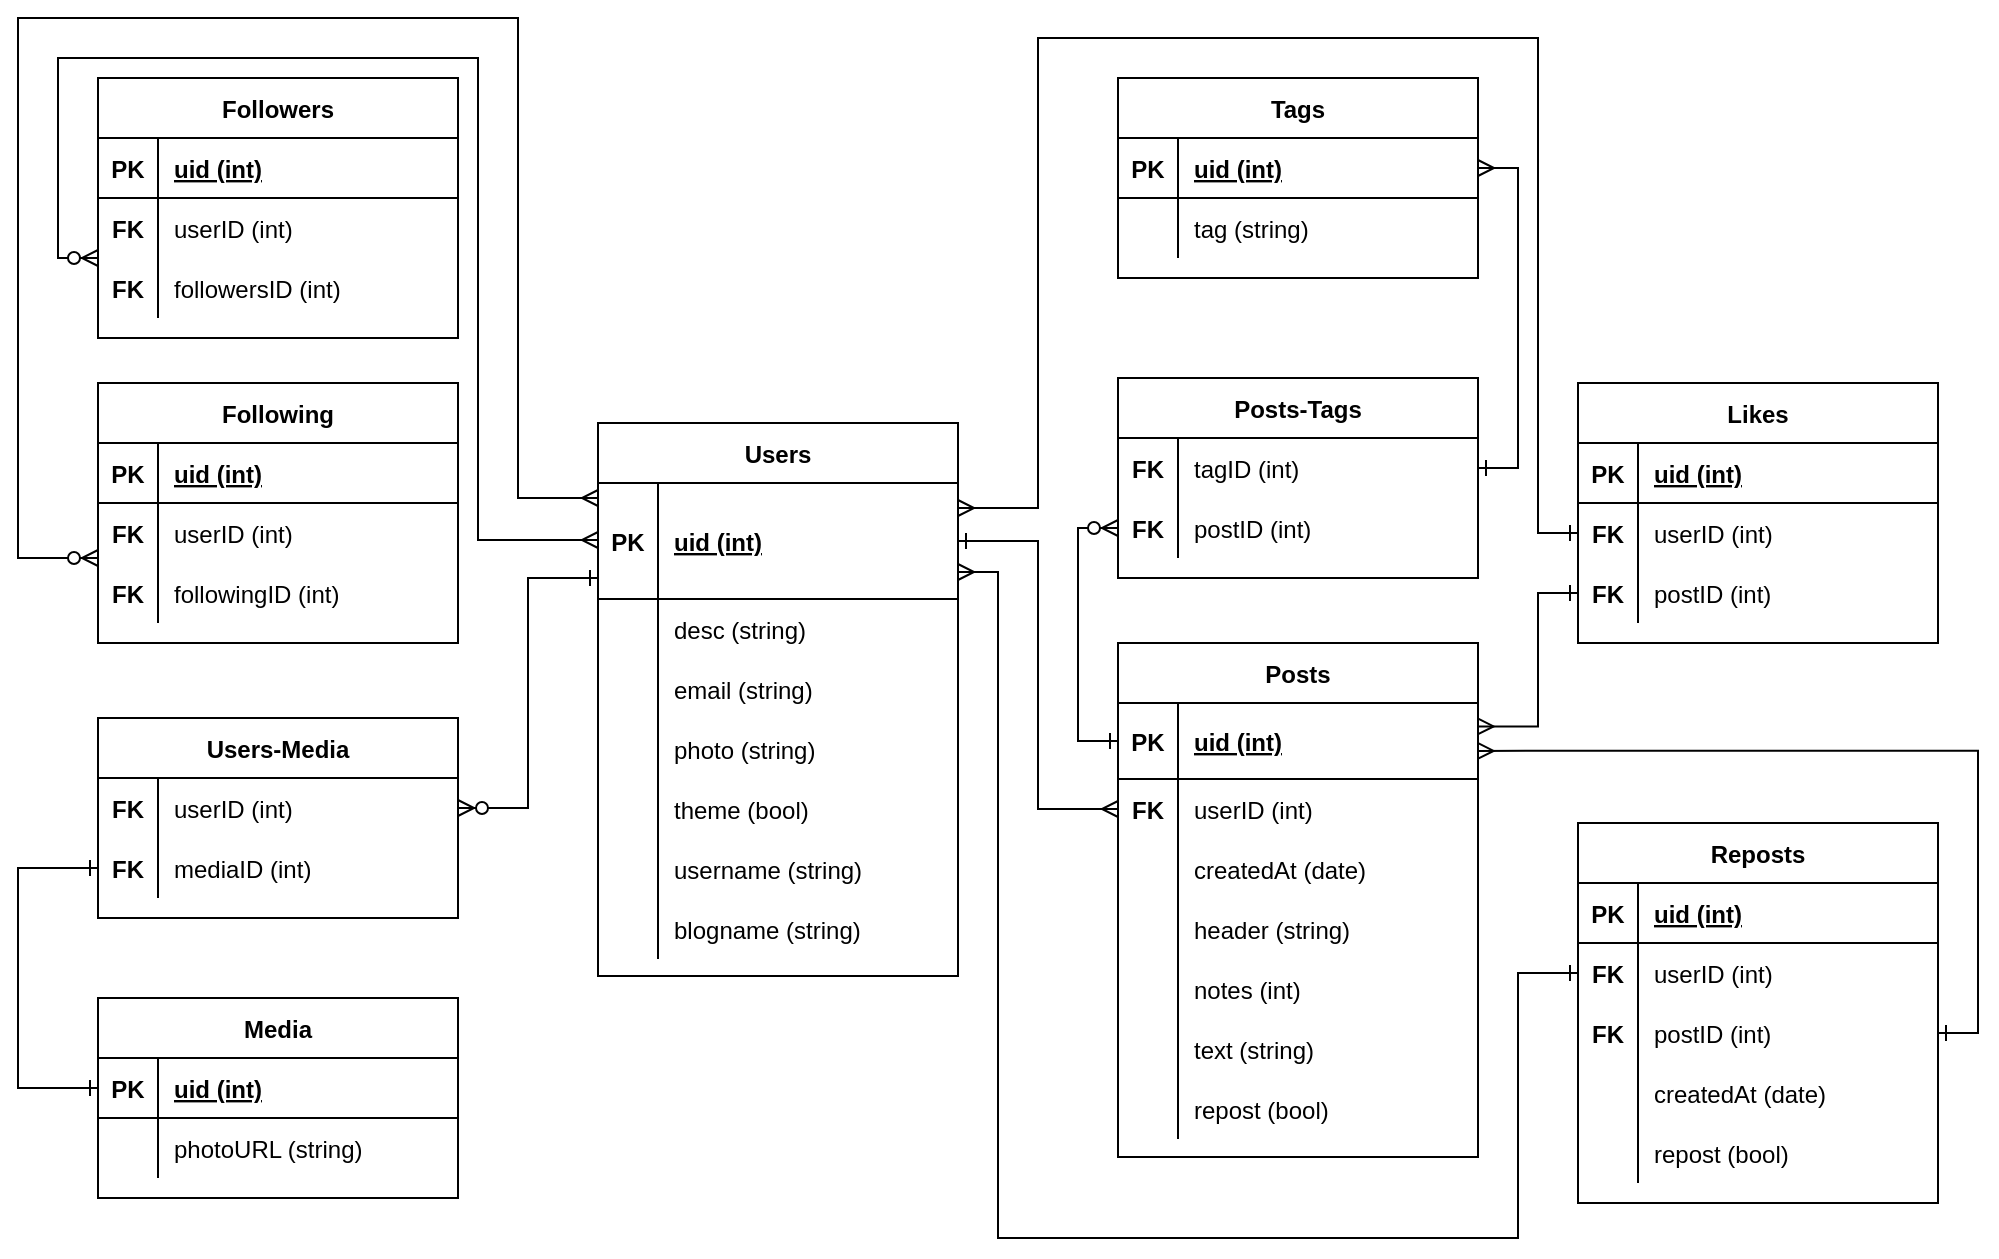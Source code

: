 <mxfile version="14.4.3" type="device" pages="2"><diagram name="relation diagram" id="e56a1550-8fbb-45ad-956c-1786394a9013"><mxGraphModel dx="1422" dy="1672" grid="1" gridSize="10" guides="1" tooltips="1" connect="1" arrows="1" fold="1" page="1" pageScale="1" pageWidth="1100" pageHeight="850" background="#ffffff" math="0" shadow="0"><root><mxCell id="0"/><mxCell id="1" parent="0"/><mxCell id="12" value="Users" style="shape=table;startSize=30;container=1;collapsible=1;childLayout=tableLayout;fixedRows=1;rowLines=0;fontStyle=1;align=center;resizeLast=1;" parent="1" vertex="1"><mxGeometry x="350" y="132.5" width="180" height="276.5" as="geometry"/></mxCell><mxCell id="13" value="" style="shape=partialRectangle;collapsible=0;dropTarget=0;pointerEvents=0;fillColor=none;top=0;left=0;bottom=1;right=0;points=[[0,0.5],[1,0.5]];portConstraint=eastwest;" parent="12" vertex="1"><mxGeometry y="30" width="180" height="58" as="geometry"/></mxCell><mxCell id="14" value="PK" style="shape=partialRectangle;connectable=0;fillColor=none;top=0;left=0;bottom=0;right=0;fontStyle=1;overflow=hidden;" parent="13" vertex="1"><mxGeometry width="30" height="58" as="geometry"/></mxCell><mxCell id="15" value="uid (int)" style="shape=partialRectangle;connectable=0;fillColor=none;top=0;left=0;bottom=0;right=0;align=left;spacingLeft=6;fontStyle=5;overflow=hidden;" parent="13" vertex="1"><mxGeometry x="30" width="150" height="58" as="geometry"/></mxCell><mxCell id="19" value="" style="shape=partialRectangle;collapsible=0;dropTarget=0;pointerEvents=0;fillColor=none;top=0;left=0;bottom=0;right=0;points=[[0,0.5],[1,0.5]];portConstraint=eastwest;" parent="12" vertex="1"><mxGeometry y="88" width="180" height="30" as="geometry"/></mxCell><mxCell id="20" value="" style="shape=partialRectangle;connectable=0;fillColor=none;top=0;left=0;bottom=0;right=0;editable=1;overflow=hidden;" parent="19" vertex="1"><mxGeometry width="30" height="30" as="geometry"/></mxCell><mxCell id="21" value="desc (string)" style="shape=partialRectangle;connectable=0;fillColor=none;top=0;left=0;bottom=0;right=0;align=left;spacingLeft=6;overflow=hidden;" parent="19" vertex="1"><mxGeometry x="30" width="150" height="30" as="geometry"/></mxCell><mxCell id="22" value="" style="shape=partialRectangle;collapsible=0;dropTarget=0;pointerEvents=0;fillColor=none;top=0;left=0;bottom=0;right=0;points=[[0,0.5],[1,0.5]];portConstraint=eastwest;" parent="12" vertex="1"><mxGeometry y="118" width="180" height="30" as="geometry"/></mxCell><mxCell id="23" value="" style="shape=partialRectangle;connectable=0;fillColor=none;top=0;left=0;bottom=0;right=0;editable=1;overflow=hidden;" parent="22" vertex="1"><mxGeometry width="30" height="30" as="geometry"/></mxCell><mxCell id="24" value="email (string)" style="shape=partialRectangle;connectable=0;fillColor=none;top=0;left=0;bottom=0;right=0;align=left;spacingLeft=6;overflow=hidden;" parent="22" vertex="1"><mxGeometry x="30" width="150" height="30" as="geometry"/></mxCell><mxCell id="25" value="" style="shape=partialRectangle;collapsible=0;dropTarget=0;pointerEvents=0;fillColor=none;top=0;left=0;bottom=0;right=0;points=[[0,0.5],[1,0.5]];portConstraint=eastwest;" parent="12" vertex="1"><mxGeometry y="148" width="180" height="30" as="geometry"/></mxCell><mxCell id="26" value="" style="shape=partialRectangle;connectable=0;fillColor=none;top=0;left=0;bottom=0;right=0;editable=1;overflow=hidden;" parent="25" vertex="1"><mxGeometry width="30" height="30" as="geometry"/></mxCell><mxCell id="27" value="photo (string)" style="shape=partialRectangle;connectable=0;fillColor=none;top=0;left=0;bottom=0;right=0;align=left;spacingLeft=6;overflow=hidden;" parent="25" vertex="1"><mxGeometry x="30" width="150" height="30" as="geometry"/></mxCell><mxCell id="28" value="" style="shape=partialRectangle;collapsible=0;dropTarget=0;pointerEvents=0;fillColor=none;top=0;left=0;bottom=0;right=0;points=[[0,0.5],[1,0.5]];portConstraint=eastwest;" parent="12" vertex="1"><mxGeometry y="178" width="180" height="30" as="geometry"/></mxCell><mxCell id="29" value="" style="shape=partialRectangle;connectable=0;fillColor=none;top=0;left=0;bottom=0;right=0;editable=1;overflow=hidden;" parent="28" vertex="1"><mxGeometry width="30" height="30" as="geometry"/></mxCell><mxCell id="30" value="theme (bool)" style="shape=partialRectangle;connectable=0;fillColor=none;top=0;left=0;bottom=0;right=0;align=left;spacingLeft=6;overflow=hidden;" parent="28" vertex="1"><mxGeometry x="30" width="150" height="30" as="geometry"/></mxCell><mxCell id="31" value="" style="shape=partialRectangle;collapsible=0;dropTarget=0;pointerEvents=0;fillColor=none;top=0;left=0;bottom=0;right=0;points=[[0,0.5],[1,0.5]];portConstraint=eastwest;" parent="12" vertex="1"><mxGeometry y="208" width="180" height="30" as="geometry"/></mxCell><mxCell id="32" value="" style="shape=partialRectangle;connectable=0;fillColor=none;top=0;left=0;bottom=0;right=0;editable=1;overflow=hidden;" parent="31" vertex="1"><mxGeometry width="30" height="30" as="geometry"/></mxCell><mxCell id="33" value="username (string)" style="shape=partialRectangle;connectable=0;fillColor=none;top=0;left=0;bottom=0;right=0;align=left;spacingLeft=6;overflow=hidden;" parent="31" vertex="1"><mxGeometry x="30" width="150" height="30" as="geometry"/></mxCell><mxCell id="52" value="" style="shape=partialRectangle;collapsible=0;dropTarget=0;pointerEvents=0;fillColor=none;top=0;left=0;bottom=0;right=0;points=[[0,0.5],[1,0.5]];portConstraint=eastwest;" parent="12" vertex="1"><mxGeometry y="238" width="180" height="30" as="geometry"/></mxCell><mxCell id="53" value="" style="shape=partialRectangle;connectable=0;fillColor=none;top=0;left=0;bottom=0;right=0;editable=1;overflow=hidden;" parent="52" vertex="1"><mxGeometry width="30" height="30" as="geometry"/></mxCell><mxCell id="54" value="blogname (string)" style="shape=partialRectangle;connectable=0;fillColor=none;top=0;left=0;bottom=0;right=0;align=left;spacingLeft=6;overflow=hidden;" parent="52" vertex="1"><mxGeometry x="30" width="150" height="30" as="geometry"/></mxCell><mxCell id="55" value="Followers" style="shape=table;startSize=30;container=1;collapsible=1;childLayout=tableLayout;fixedRows=1;rowLines=0;fontStyle=1;align=center;resizeLast=1;rounded=0;sketch=0;" parent="1" vertex="1"><mxGeometry x="100" y="-40" width="180" height="130" as="geometry"/></mxCell><mxCell id="56" value="" style="shape=partialRectangle;collapsible=0;dropTarget=0;pointerEvents=0;fillColor=none;top=0;left=0;bottom=1;right=0;points=[[0,0.5],[1,0.5]];portConstraint=eastwest;" parent="55" vertex="1"><mxGeometry y="30" width="180" height="30" as="geometry"/></mxCell><mxCell id="57" value="PK" style="shape=partialRectangle;connectable=0;fillColor=none;top=0;left=0;bottom=0;right=0;fontStyle=1;overflow=hidden;" parent="56" vertex="1"><mxGeometry width="30" height="30" as="geometry"/></mxCell><mxCell id="58" value="uid (int)" style="shape=partialRectangle;connectable=0;fillColor=none;top=0;left=0;bottom=0;right=0;align=left;spacingLeft=6;fontStyle=5;overflow=hidden;" parent="56" vertex="1"><mxGeometry x="30" width="150" height="30" as="geometry"/></mxCell><mxCell id="59" value="" style="shape=partialRectangle;collapsible=0;dropTarget=0;pointerEvents=0;fillColor=none;top=0;left=0;bottom=0;right=0;points=[[0,0.5],[1,0.5]];portConstraint=eastwest;" parent="55" vertex="1"><mxGeometry y="60" width="180" height="30" as="geometry"/></mxCell><mxCell id="60" value="FK" style="shape=partialRectangle;connectable=0;fillColor=none;top=0;left=0;bottom=0;right=0;editable=1;overflow=hidden;fontStyle=1" parent="59" vertex="1"><mxGeometry width="30" height="30" as="geometry"/></mxCell><mxCell id="61" value="userID (int)" style="shape=partialRectangle;connectable=0;fillColor=none;top=0;left=0;bottom=0;right=0;align=left;spacingLeft=6;overflow=hidden;" parent="59" vertex="1"><mxGeometry x="30" width="150" height="30" as="geometry"/></mxCell><mxCell id="192" value="" style="shape=partialRectangle;collapsible=0;dropTarget=0;pointerEvents=0;fillColor=none;top=0;left=0;bottom=0;right=0;points=[[0,0.5],[1,0.5]];portConstraint=eastwest;" parent="55" vertex="1"><mxGeometry y="90" width="180" height="30" as="geometry"/></mxCell><mxCell id="193" value="FK" style="shape=partialRectangle;connectable=0;fillColor=none;top=0;left=0;bottom=0;right=0;editable=1;overflow=hidden;fontStyle=1" parent="192" vertex="1"><mxGeometry width="30" height="30" as="geometry"/></mxCell><mxCell id="194" value="followersID (int)" style="shape=partialRectangle;connectable=0;fillColor=none;top=0;left=0;bottom=0;right=0;align=left;spacingLeft=6;overflow=hidden;" parent="192" vertex="1"><mxGeometry x="30" width="150" height="30" as="geometry"/></mxCell><mxCell id="68" value="Following" style="shape=table;startSize=30;container=1;collapsible=1;childLayout=tableLayout;fixedRows=1;rowLines=0;fontStyle=1;align=center;resizeLast=1;rounded=0;sketch=0;" parent="1" vertex="1"><mxGeometry x="100" y="112.5" width="180" height="130" as="geometry"/></mxCell><mxCell id="69" value="" style="shape=partialRectangle;collapsible=0;dropTarget=0;pointerEvents=0;fillColor=none;top=0;left=0;bottom=1;right=0;points=[[0,0.5],[1,0.5]];portConstraint=eastwest;" parent="68" vertex="1"><mxGeometry y="30" width="180" height="30" as="geometry"/></mxCell><mxCell id="70" value="PK" style="shape=partialRectangle;connectable=0;fillColor=none;top=0;left=0;bottom=0;right=0;fontStyle=1;overflow=hidden;" parent="69" vertex="1"><mxGeometry width="30" height="30" as="geometry"/></mxCell><mxCell id="71" value="uid (int)" style="shape=partialRectangle;connectable=0;fillColor=none;top=0;left=0;bottom=0;right=0;align=left;spacingLeft=6;fontStyle=5;overflow=hidden;" parent="69" vertex="1"><mxGeometry x="30" width="150" height="30" as="geometry"/></mxCell><mxCell id="72" value="" style="shape=partialRectangle;collapsible=0;dropTarget=0;pointerEvents=0;fillColor=none;top=0;left=0;bottom=0;right=0;points=[[0,0.5],[1,0.5]];portConstraint=eastwest;" parent="68" vertex="1"><mxGeometry y="60" width="180" height="30" as="geometry"/></mxCell><mxCell id="73" value="FK" style="shape=partialRectangle;connectable=0;fillColor=none;top=0;left=0;bottom=0;right=0;editable=1;overflow=hidden;fontStyle=1" parent="72" vertex="1"><mxGeometry width="30" height="30" as="geometry"/></mxCell><mxCell id="74" value="userID (int)" style="shape=partialRectangle;connectable=0;fillColor=none;top=0;left=0;bottom=0;right=0;align=left;spacingLeft=6;overflow=hidden;" parent="72" vertex="1"><mxGeometry x="30" width="150" height="30" as="geometry"/></mxCell><mxCell id="196" value="" style="shape=partialRectangle;collapsible=0;dropTarget=0;pointerEvents=0;fillColor=none;top=0;left=0;bottom=0;right=0;points=[[0,0.5],[1,0.5]];portConstraint=eastwest;" parent="68" vertex="1"><mxGeometry y="90" width="180" height="30" as="geometry"/></mxCell><mxCell id="197" value="FK" style="shape=partialRectangle;connectable=0;fillColor=none;top=0;left=0;bottom=0;right=0;editable=1;overflow=hidden;fontStyle=1" parent="196" vertex="1"><mxGeometry width="30" height="30" as="geometry"/></mxCell><mxCell id="198" value="followingID (int)" style="shape=partialRectangle;connectable=0;fillColor=none;top=0;left=0;bottom=0;right=0;align=left;spacingLeft=6;overflow=hidden;" parent="196" vertex="1"><mxGeometry x="30" width="150" height="30" as="geometry"/></mxCell><mxCell id="81" value="Media" style="shape=table;startSize=30;container=1;collapsible=1;childLayout=tableLayout;fixedRows=1;rowLines=0;fontStyle=1;align=center;resizeLast=1;rounded=0;sketch=0;" parent="1" vertex="1"><mxGeometry x="100" y="420" width="180" height="100" as="geometry"/></mxCell><mxCell id="82" value="" style="shape=partialRectangle;collapsible=0;dropTarget=0;pointerEvents=0;fillColor=none;top=0;left=0;bottom=1;right=0;points=[[0,0.5],[1,0.5]];portConstraint=eastwest;" parent="81" vertex="1"><mxGeometry y="30" width="180" height="30" as="geometry"/></mxCell><mxCell id="83" value="PK" style="shape=partialRectangle;connectable=0;fillColor=none;top=0;left=0;bottom=0;right=0;fontStyle=1;overflow=hidden;" parent="82" vertex="1"><mxGeometry width="30" height="30" as="geometry"/></mxCell><mxCell id="84" value="uid (int)" style="shape=partialRectangle;connectable=0;fillColor=none;top=0;left=0;bottom=0;right=0;align=left;spacingLeft=6;fontStyle=5;overflow=hidden;" parent="82" vertex="1"><mxGeometry x="30" width="150" height="30" as="geometry"/></mxCell><mxCell id="85" value="" style="shape=partialRectangle;collapsible=0;dropTarget=0;pointerEvents=0;fillColor=none;top=0;left=0;bottom=0;right=0;points=[[0,0.5],[1,0.5]];portConstraint=eastwest;" parent="81" vertex="1"><mxGeometry y="60" width="180" height="30" as="geometry"/></mxCell><mxCell id="86" value="" style="shape=partialRectangle;connectable=0;fillColor=none;top=0;left=0;bottom=0;right=0;editable=1;overflow=hidden;" parent="85" vertex="1"><mxGeometry width="30" height="30" as="geometry"/></mxCell><mxCell id="87" value="photoURL (string)" style="shape=partialRectangle;connectable=0;fillColor=none;top=0;left=0;bottom=0;right=0;align=left;spacingLeft=6;overflow=hidden;" parent="85" vertex="1"><mxGeometry x="30" width="150" height="30" as="geometry"/></mxCell><mxCell id="103" style="edgeStyle=orthogonalEdgeStyle;rounded=0;sketch=0;orthogonalLoop=1;jettySize=auto;html=1;startArrow=ERzeroToMany;startFill=1;endArrow=ERmany;endFill=0;" parent="1" edge="1"><mxGeometry relative="1" as="geometry"><mxPoint x="100" y="200" as="sourcePoint"/><mxPoint x="350" y="170" as="targetPoint"/><Array as="points"><mxPoint x="60" y="200"/><mxPoint x="60" y="-70"/><mxPoint x="310" y="-70"/><mxPoint x="310" y="170"/></Array></mxGeometry></mxCell><mxCell id="109" value="Posts" style="shape=table;startSize=30;container=1;collapsible=1;childLayout=tableLayout;fixedRows=1;rowLines=0;fontStyle=1;align=center;resizeLast=1;rounded=0;sketch=0;" parent="1" vertex="1"><mxGeometry x="610" y="242.5" width="180" height="257.0" as="geometry"/></mxCell><mxCell id="110" value="" style="shape=partialRectangle;collapsible=0;dropTarget=0;pointerEvents=0;fillColor=none;top=0;left=0;bottom=1;right=0;points=[[0,0.5],[1,0.5]];portConstraint=eastwest;" parent="109" vertex="1"><mxGeometry y="30" width="180" height="38" as="geometry"/></mxCell><mxCell id="111" value="PK" style="shape=partialRectangle;connectable=0;fillColor=none;top=0;left=0;bottom=0;right=0;fontStyle=1;overflow=hidden;" parent="110" vertex="1"><mxGeometry width="30" height="38" as="geometry"/></mxCell><mxCell id="112" value="uid (int)" style="shape=partialRectangle;connectable=0;fillColor=none;top=0;left=0;bottom=0;right=0;align=left;spacingLeft=6;fontStyle=5;overflow=hidden;" parent="110" vertex="1"><mxGeometry x="30" width="150" height="38" as="geometry"/></mxCell><mxCell id="131" value="" style="shape=partialRectangle;collapsible=0;dropTarget=0;pointerEvents=0;fillColor=none;top=0;left=0;bottom=0;right=0;points=[[0,0.5],[1,0.5]];portConstraint=eastwest;" parent="109" vertex="1"><mxGeometry y="68" width="180" height="30" as="geometry"/></mxCell><mxCell id="132" value="FK" style="shape=partialRectangle;connectable=0;fillColor=none;top=0;left=0;bottom=0;right=0;editable=1;overflow=hidden;fontStyle=1" parent="131" vertex="1"><mxGeometry width="30" height="30" as="geometry"/></mxCell><mxCell id="133" value="userID (int)" style="shape=partialRectangle;connectable=0;fillColor=none;top=0;left=0;bottom=0;right=0;align=left;spacingLeft=6;overflow=hidden;" parent="131" vertex="1"><mxGeometry x="30" width="150" height="30" as="geometry"/></mxCell><mxCell id="113" value="" style="shape=partialRectangle;collapsible=0;dropTarget=0;pointerEvents=0;fillColor=none;top=0;left=0;bottom=0;right=0;points=[[0,0.5],[1,0.5]];portConstraint=eastwest;" parent="109" vertex="1"><mxGeometry y="98" width="180" height="30" as="geometry"/></mxCell><mxCell id="114" value="" style="shape=partialRectangle;connectable=0;fillColor=none;top=0;left=0;bottom=0;right=0;editable=1;overflow=hidden;" parent="113" vertex="1"><mxGeometry width="30" height="30" as="geometry"/></mxCell><mxCell id="115" value="createdAt (date)" style="shape=partialRectangle;connectable=0;fillColor=none;top=0;left=0;bottom=0;right=0;align=left;spacingLeft=6;overflow=hidden;" parent="113" vertex="1"><mxGeometry x="30" width="150" height="30" as="geometry"/></mxCell><mxCell id="116" value="" style="shape=partialRectangle;collapsible=0;dropTarget=0;pointerEvents=0;fillColor=none;top=0;left=0;bottom=0;right=0;points=[[0,0.5],[1,0.5]];portConstraint=eastwest;" parent="109" vertex="1"><mxGeometry y="128" width="180" height="30" as="geometry"/></mxCell><mxCell id="117" value="" style="shape=partialRectangle;connectable=0;fillColor=none;top=0;left=0;bottom=0;right=0;editable=1;overflow=hidden;" parent="116" vertex="1"><mxGeometry width="30" height="30" as="geometry"/></mxCell><mxCell id="118" value="header (string)" style="shape=partialRectangle;connectable=0;fillColor=none;top=0;left=0;bottom=0;right=0;align=left;spacingLeft=6;overflow=hidden;" parent="116" vertex="1"><mxGeometry x="30" width="150" height="30" as="geometry"/></mxCell><mxCell id="119" value="" style="shape=partialRectangle;collapsible=0;dropTarget=0;pointerEvents=0;fillColor=none;top=0;left=0;bottom=0;right=0;points=[[0,0.5],[1,0.5]];portConstraint=eastwest;" parent="109" vertex="1"><mxGeometry y="158" width="180" height="30" as="geometry"/></mxCell><mxCell id="120" value="" style="shape=partialRectangle;connectable=0;fillColor=none;top=0;left=0;bottom=0;right=0;editable=1;overflow=hidden;" parent="119" vertex="1"><mxGeometry width="30" height="30" as="geometry"/></mxCell><mxCell id="121" value="notes (int)" style="shape=partialRectangle;connectable=0;fillColor=none;top=0;left=0;bottom=0;right=0;align=left;spacingLeft=6;overflow=hidden;" parent="119" vertex="1"><mxGeometry x="30" width="150" height="30" as="geometry"/></mxCell><mxCell id="128" value="" style="shape=partialRectangle;collapsible=0;dropTarget=0;pointerEvents=0;fillColor=none;top=0;left=0;bottom=0;right=0;points=[[0,0.5],[1,0.5]];portConstraint=eastwest;" parent="109" vertex="1"><mxGeometry y="188" width="180" height="30" as="geometry"/></mxCell><mxCell id="129" value="" style="shape=partialRectangle;connectable=0;fillColor=none;top=0;left=0;bottom=0;right=0;editable=1;overflow=hidden;" parent="128" vertex="1"><mxGeometry width="30" height="30" as="geometry"/></mxCell><mxCell id="130" value="text (string)" style="shape=partialRectangle;connectable=0;fillColor=none;top=0;left=0;bottom=0;right=0;align=left;spacingLeft=6;overflow=hidden;" parent="128" vertex="1"><mxGeometry x="30" width="150" height="30" as="geometry"/></mxCell><mxCell id="186" value="" style="shape=partialRectangle;collapsible=0;dropTarget=0;pointerEvents=0;fillColor=none;top=0;left=0;bottom=0;right=0;points=[[0,0.5],[1,0.5]];portConstraint=eastwest;" parent="109" vertex="1"><mxGeometry y="218" width="180" height="30" as="geometry"/></mxCell><mxCell id="187" value="" style="shape=partialRectangle;connectable=0;fillColor=none;top=0;left=0;bottom=0;right=0;editable=1;overflow=hidden;" parent="186" vertex="1"><mxGeometry width="30" height="30" as="geometry"/></mxCell><mxCell id="188" value="repost (bool)" style="shape=partialRectangle;connectable=0;fillColor=none;top=0;left=0;bottom=0;right=0;align=left;spacingLeft=6;overflow=hidden;" parent="186" vertex="1"><mxGeometry x="30" width="150" height="30" as="geometry"/></mxCell><mxCell id="134" value="Tags" style="shape=table;startSize=30;container=1;collapsible=1;childLayout=tableLayout;fixedRows=1;rowLines=0;fontStyle=1;align=center;resizeLast=1;rounded=0;sketch=0;" parent="1" vertex="1"><mxGeometry x="610" y="-40" width="180" height="100" as="geometry"/></mxCell><mxCell id="135" value="" style="shape=partialRectangle;collapsible=0;dropTarget=0;pointerEvents=0;fillColor=none;top=0;left=0;bottom=1;right=0;points=[[0,0.5],[1,0.5]];portConstraint=eastwest;" parent="134" vertex="1"><mxGeometry y="30" width="180" height="30" as="geometry"/></mxCell><mxCell id="136" value="PK" style="shape=partialRectangle;connectable=0;fillColor=none;top=0;left=0;bottom=0;right=0;fontStyle=1;overflow=hidden;" parent="135" vertex="1"><mxGeometry width="30" height="30" as="geometry"/></mxCell><mxCell id="137" value="uid (int)" style="shape=partialRectangle;connectable=0;fillColor=none;top=0;left=0;bottom=0;right=0;align=left;spacingLeft=6;fontStyle=5;overflow=hidden;" parent="135" vertex="1"><mxGeometry x="30" width="150" height="30" as="geometry"/></mxCell><mxCell id="138" value="" style="shape=partialRectangle;collapsible=0;dropTarget=0;pointerEvents=0;fillColor=none;top=0;left=0;bottom=0;right=0;points=[[0,0.5],[1,0.5]];portConstraint=eastwest;" parent="134" vertex="1"><mxGeometry y="60" width="180" height="30" as="geometry"/></mxCell><mxCell id="139" value="" style="shape=partialRectangle;connectable=0;fillColor=none;top=0;left=0;bottom=0;right=0;editable=1;overflow=hidden;" parent="138" vertex="1"><mxGeometry width="30" height="30" as="geometry"/></mxCell><mxCell id="140" value="tag (string)" style="shape=partialRectangle;connectable=0;fillColor=none;top=0;left=0;bottom=0;right=0;align=left;spacingLeft=6;overflow=hidden;" parent="138" vertex="1"><mxGeometry x="30" width="150" height="30" as="geometry"/></mxCell><mxCell id="147" value="" style="edgeStyle=orthogonalEdgeStyle;rounded=0;sketch=0;orthogonalLoop=1;jettySize=auto;html=1;entryX=1;entryY=0.5;entryDx=0;entryDy=0;startArrow=ERmany;startFill=0;endArrow=ERone;endFill=0;" parent="1" source="131" target="13" edge="1"><mxGeometry relative="1" as="geometry"/></mxCell><mxCell id="148" style="edgeStyle=orthogonalEdgeStyle;rounded=0;sketch=0;orthogonalLoop=1;jettySize=auto;html=1;entryX=1;entryY=0.5;entryDx=0;entryDy=0;startArrow=ERmany;startFill=0;endArrow=ERone;endFill=0;exitX=1;exitY=0.5;exitDx=0;exitDy=0;" parent="1" source="135" target="yyz3pVbt6PlouNreaV53-209" edge="1"><mxGeometry relative="1" as="geometry"><Array as="points"><mxPoint x="810" y="5"/><mxPoint x="810" y="155"/></Array></mxGeometry></mxCell><mxCell id="149" value="Likes" style="shape=table;startSize=30;container=1;collapsible=1;childLayout=tableLayout;fixedRows=1;rowLines=0;fontStyle=1;align=center;resizeLast=1;rounded=0;sketch=0;" parent="1" vertex="1"><mxGeometry x="840" y="112.5" width="180" height="130" as="geometry"/></mxCell><mxCell id="150" value="" style="shape=partialRectangle;collapsible=0;dropTarget=0;pointerEvents=0;fillColor=none;top=0;left=0;bottom=1;right=0;points=[[0,0.5],[1,0.5]];portConstraint=eastwest;" parent="149" vertex="1"><mxGeometry y="30" width="180" height="30" as="geometry"/></mxCell><mxCell id="151" value="PK" style="shape=partialRectangle;connectable=0;fillColor=none;top=0;left=0;bottom=0;right=0;fontStyle=1;overflow=hidden;" parent="150" vertex="1"><mxGeometry width="30" height="30" as="geometry"/></mxCell><mxCell id="152" value="uid (int)" style="shape=partialRectangle;connectable=0;fillColor=none;top=0;left=0;bottom=0;right=0;align=left;spacingLeft=6;fontStyle=5;overflow=hidden;" parent="150" vertex="1"><mxGeometry x="30" width="150" height="30" as="geometry"/></mxCell><mxCell id="153" value="" style="shape=partialRectangle;collapsible=0;dropTarget=0;pointerEvents=0;fillColor=none;top=0;left=0;bottom=0;right=0;points=[[0,0.5],[1,0.5]];portConstraint=eastwest;" parent="149" vertex="1"><mxGeometry y="60" width="180" height="30" as="geometry"/></mxCell><mxCell id="154" value="FK" style="shape=partialRectangle;connectable=0;fillColor=none;top=0;left=0;bottom=0;right=0;editable=1;overflow=hidden;fontStyle=1" parent="153" vertex="1"><mxGeometry width="30" height="30" as="geometry"/></mxCell><mxCell id="155" value="userID (int)" style="shape=partialRectangle;connectable=0;fillColor=none;top=0;left=0;bottom=0;right=0;align=left;spacingLeft=6;overflow=hidden;" parent="153" vertex="1"><mxGeometry x="30" width="150" height="30" as="geometry"/></mxCell><mxCell id="175" value="" style="shape=partialRectangle;collapsible=0;dropTarget=0;pointerEvents=0;fillColor=none;top=0;left=0;bottom=0;right=0;points=[[0,0.5],[1,0.5]];portConstraint=eastwest;" parent="149" vertex="1"><mxGeometry y="90" width="180" height="30" as="geometry"/></mxCell><mxCell id="176" value="FK" style="shape=partialRectangle;connectable=0;fillColor=none;top=0;left=0;bottom=0;right=0;editable=1;overflow=hidden;fontStyle=1" parent="175" vertex="1"><mxGeometry width="30" height="30" as="geometry"/></mxCell><mxCell id="177" value="postID (int)" style="shape=partialRectangle;connectable=0;fillColor=none;top=0;left=0;bottom=0;right=0;align=left;spacingLeft=6;overflow=hidden;" parent="175" vertex="1"><mxGeometry x="30" width="150" height="30" as="geometry"/></mxCell><mxCell id="162" value="Reposts" style="shape=table;startSize=30;container=1;collapsible=1;childLayout=tableLayout;fixedRows=1;rowLines=0;fontStyle=1;align=center;resizeLast=1;rounded=0;sketch=0;" parent="1" vertex="1"><mxGeometry x="840" y="332.5" width="180" height="190" as="geometry"/></mxCell><mxCell id="163" value="" style="shape=partialRectangle;collapsible=0;dropTarget=0;pointerEvents=0;fillColor=none;top=0;left=0;bottom=1;right=0;points=[[0,0.5],[1,0.5]];portConstraint=eastwest;" parent="162" vertex="1"><mxGeometry y="30" width="180" height="30" as="geometry"/></mxCell><mxCell id="164" value="PK" style="shape=partialRectangle;connectable=0;fillColor=none;top=0;left=0;bottom=0;right=0;fontStyle=1;overflow=hidden;" parent="163" vertex="1"><mxGeometry width="30" height="30" as="geometry"/></mxCell><mxCell id="165" value="uid (int)" style="shape=partialRectangle;connectable=0;fillColor=none;top=0;left=0;bottom=0;right=0;align=left;spacingLeft=6;fontStyle=5;overflow=hidden;" parent="163" vertex="1"><mxGeometry x="30" width="150" height="30" as="geometry"/></mxCell><mxCell id="166" value="" style="shape=partialRectangle;collapsible=0;dropTarget=0;pointerEvents=0;fillColor=none;top=0;left=0;bottom=0;right=0;points=[[0,0.5],[1,0.5]];portConstraint=eastwest;" parent="162" vertex="1"><mxGeometry y="60" width="180" height="30" as="geometry"/></mxCell><mxCell id="167" value="FK" style="shape=partialRectangle;connectable=0;fillColor=none;top=0;left=0;bottom=0;right=0;editable=1;overflow=hidden;fontStyle=1" parent="166" vertex="1"><mxGeometry width="30" height="30" as="geometry"/></mxCell><mxCell id="168" value="userID (int)" style="shape=partialRectangle;connectable=0;fillColor=none;top=0;left=0;bottom=0;right=0;align=left;spacingLeft=6;overflow=hidden;" parent="166" vertex="1"><mxGeometry x="30" width="150" height="30" as="geometry"/></mxCell><mxCell id="169" value="" style="shape=partialRectangle;collapsible=0;dropTarget=0;pointerEvents=0;fillColor=none;top=0;left=0;bottom=0;right=0;points=[[0,0.5],[1,0.5]];portConstraint=eastwest;" parent="162" vertex="1"><mxGeometry y="90" width="180" height="30" as="geometry"/></mxCell><mxCell id="170" value="FK" style="shape=partialRectangle;connectable=0;fillColor=none;top=0;left=0;bottom=0;right=0;editable=1;overflow=hidden;fontStyle=1" parent="169" vertex="1"><mxGeometry width="30" height="30" as="geometry"/></mxCell><mxCell id="171" value="postID (int)" style="shape=partialRectangle;connectable=0;fillColor=none;top=0;left=0;bottom=0;right=0;align=left;spacingLeft=6;overflow=hidden;" parent="169" vertex="1"><mxGeometry x="30" width="150" height="30" as="geometry"/></mxCell><mxCell id="172" value="" style="shape=partialRectangle;collapsible=0;dropTarget=0;pointerEvents=0;fillColor=none;top=0;left=0;bottom=0;right=0;points=[[0,0.5],[1,0.5]];portConstraint=eastwest;" parent="162" vertex="1"><mxGeometry y="120" width="180" height="30" as="geometry"/></mxCell><mxCell id="173" value="" style="shape=partialRectangle;connectable=0;fillColor=none;top=0;left=0;bottom=0;right=0;editable=1;overflow=hidden;" parent="172" vertex="1"><mxGeometry width="30" height="30" as="geometry"/></mxCell><mxCell id="174" value="createdAt (date)" style="shape=partialRectangle;connectable=0;fillColor=none;top=0;left=0;bottom=0;right=0;align=left;spacingLeft=6;overflow=hidden;" parent="172" vertex="1"><mxGeometry x="30" width="150" height="30" as="geometry"/></mxCell><mxCell id="189" value="" style="shape=partialRectangle;collapsible=0;dropTarget=0;pointerEvents=0;fillColor=none;top=0;left=0;bottom=0;right=0;points=[[0,0.5],[1,0.5]];portConstraint=eastwest;" parent="162" vertex="1"><mxGeometry y="150" width="180" height="30" as="geometry"/></mxCell><mxCell id="190" value="" style="shape=partialRectangle;connectable=0;fillColor=none;top=0;left=0;bottom=0;right=0;editable=1;overflow=hidden;" parent="189" vertex="1"><mxGeometry width="30" height="30" as="geometry"/></mxCell><mxCell id="191" value="repost (bool)" style="shape=partialRectangle;connectable=0;fillColor=none;top=0;left=0;bottom=0;right=0;align=left;spacingLeft=6;overflow=hidden;" parent="189" vertex="1"><mxGeometry x="30" width="150" height="30" as="geometry"/></mxCell><mxCell id="181" style="edgeStyle=orthogonalEdgeStyle;rounded=0;sketch=0;orthogonalLoop=1;jettySize=auto;html=1;startArrow=ERone;startFill=0;endArrow=ERmany;endFill=0;exitX=0;exitY=0.5;exitDx=0;exitDy=0;" parent="1" source="153" target="13" edge="1"><mxGeometry relative="1" as="geometry"><Array as="points"><mxPoint x="820" y="188"/><mxPoint x="820" y="-60"/><mxPoint x="570" y="-60"/><mxPoint x="570" y="175"/></Array></mxGeometry></mxCell><mxCell id="182" style="edgeStyle=orthogonalEdgeStyle;rounded=0;sketch=0;orthogonalLoop=1;jettySize=auto;html=1;entryX=0.999;entryY=0.309;entryDx=0;entryDy=0;startArrow=ERone;startFill=0;endArrow=ERmany;endFill=0;entryPerimeter=0;" parent="1" source="175" target="110" edge="1"><mxGeometry relative="1" as="geometry"><Array as="points"><mxPoint x="820" y="217"/><mxPoint x="820" y="284"/></Array></mxGeometry></mxCell><mxCell id="183" style="edgeStyle=orthogonalEdgeStyle;rounded=0;sketch=0;orthogonalLoop=1;jettySize=auto;html=1;startArrow=ERone;startFill=0;endArrow=ERmany;endFill=0;exitX=0;exitY=0.5;exitDx=0;exitDy=0;" parent="1" source="166" edge="1"><mxGeometry relative="1" as="geometry"><mxPoint x="530.0" y="207" as="targetPoint"/><mxPoint x="840" y="416.5" as="sourcePoint"/><Array as="points"><mxPoint x="810" y="407"/><mxPoint x="810" y="540"/><mxPoint x="550" y="540"/><mxPoint x="550" y="207"/></Array></mxGeometry></mxCell><mxCell id="185" style="edgeStyle=orthogonalEdgeStyle;rounded=0;sketch=0;orthogonalLoop=1;jettySize=auto;html=1;entryX=0.999;entryY=0.63;entryDx=0;entryDy=0;entryPerimeter=0;startArrow=ERone;startFill=0;endArrow=ERmany;endFill=0;" parent="1" source="169" target="110" edge="1"><mxGeometry relative="1" as="geometry"><Array as="points"><mxPoint x="1040" y="438"/><mxPoint x="1040" y="296"/></Array></mxGeometry></mxCell><mxCell id="205" style="edgeStyle=orthogonalEdgeStyle;rounded=0;sketch=0;orthogonalLoop=1;jettySize=auto;html=1;startArrow=ERzeroToMany;startFill=1;endArrow=ERmany;endFill=0;" parent="1" target="13" edge="1"><mxGeometry relative="1" as="geometry"><Array as="points"><mxPoint x="80" y="50"/><mxPoint x="80" y="-50"/><mxPoint x="290" y="-50"/><mxPoint x="290" y="191"/></Array><mxPoint x="100" y="50" as="sourcePoint"/><mxPoint x="350" y="190.492" as="targetPoint"/></mxGeometry></mxCell><mxCell id="yyz3pVbt6PlouNreaV53-205" value="Posts-Tags" style="shape=table;startSize=30;container=1;collapsible=1;childLayout=tableLayout;fixedRows=1;rowLines=0;fontStyle=1;align=center;resizeLast=1;" parent="1" vertex="1"><mxGeometry x="610" y="110" width="180" height="100" as="geometry"/></mxCell><mxCell id="yyz3pVbt6PlouNreaV53-209" value="" style="shape=partialRectangle;collapsible=0;dropTarget=0;pointerEvents=0;fillColor=none;top=0;left=0;bottom=0;right=0;points=[[0,0.5],[1,0.5]];portConstraint=eastwest;" parent="yyz3pVbt6PlouNreaV53-205" vertex="1"><mxGeometry y="30" width="180" height="30" as="geometry"/></mxCell><mxCell id="yyz3pVbt6PlouNreaV53-210" value="FK" style="shape=partialRectangle;connectable=0;fillColor=none;top=0;left=0;bottom=0;right=0;editable=1;overflow=hidden;fontStyle=1" parent="yyz3pVbt6PlouNreaV53-209" vertex="1"><mxGeometry width="30" height="30" as="geometry"/></mxCell><mxCell id="yyz3pVbt6PlouNreaV53-211" value="tagID (int)" style="shape=partialRectangle;connectable=0;fillColor=none;top=0;left=0;bottom=0;right=0;align=left;spacingLeft=6;overflow=hidden;" parent="yyz3pVbt6PlouNreaV53-209" vertex="1"><mxGeometry x="30" width="150" height="30" as="geometry"/></mxCell><mxCell id="yyz3pVbt6PlouNreaV53-212" value="" style="shape=partialRectangle;collapsible=0;dropTarget=0;pointerEvents=0;fillColor=none;top=0;left=0;bottom=0;right=0;points=[[0,0.5],[1,0.5]];portConstraint=eastwest;" parent="yyz3pVbt6PlouNreaV53-205" vertex="1"><mxGeometry y="60" width="180" height="30" as="geometry"/></mxCell><mxCell id="yyz3pVbt6PlouNreaV53-213" value="FK" style="shape=partialRectangle;connectable=0;fillColor=none;top=0;left=0;bottom=0;right=0;editable=1;overflow=hidden;fontStyle=1" parent="yyz3pVbt6PlouNreaV53-212" vertex="1"><mxGeometry width="30" height="30" as="geometry"/></mxCell><mxCell id="yyz3pVbt6PlouNreaV53-214" value="postID (int)" style="shape=partialRectangle;connectable=0;fillColor=none;top=0;left=0;bottom=0;right=0;align=left;spacingLeft=6;overflow=hidden;" parent="yyz3pVbt6PlouNreaV53-212" vertex="1"><mxGeometry x="30" width="150" height="30" as="geometry"/></mxCell><mxCell id="yyz3pVbt6PlouNreaV53-218" style="edgeStyle=orthogonalEdgeStyle;rounded=0;orthogonalLoop=1;jettySize=auto;html=1;entryX=0;entryY=0.5;entryDx=0;entryDy=0;startArrow=ERone;startFill=0;exitX=0;exitY=0.5;exitDx=0;exitDy=0;endArrow=ERzeroToMany;endFill=1;" parent="1" source="110" target="yyz3pVbt6PlouNreaV53-212" edge="1"><mxGeometry relative="1" as="geometry"><Array as="points"><mxPoint x="590" y="292"/><mxPoint x="590" y="185"/></Array></mxGeometry></mxCell><mxCell id="OM3LIFzDKqrXVVHBKbbg-205" value="Users-Media" style="shape=table;startSize=30;container=1;collapsible=1;childLayout=tableLayout;fixedRows=1;rowLines=0;fontStyle=1;align=center;resizeLast=1;rounded=0;sketch=0;" parent="1" vertex="1"><mxGeometry x="100" y="280" width="180" height="100" as="geometry"/></mxCell><mxCell id="OM3LIFzDKqrXVVHBKbbg-209" value="" style="shape=partialRectangle;collapsible=0;dropTarget=0;pointerEvents=0;fillColor=none;top=0;left=0;bottom=0;right=0;points=[[0,0.5],[1,0.5]];portConstraint=eastwest;" parent="OM3LIFzDKqrXVVHBKbbg-205" vertex="1"><mxGeometry y="30" width="180" height="30" as="geometry"/></mxCell><mxCell id="OM3LIFzDKqrXVVHBKbbg-210" value="FK" style="shape=partialRectangle;connectable=0;fillColor=none;top=0;left=0;bottom=0;right=0;editable=1;overflow=hidden;fontStyle=1" parent="OM3LIFzDKqrXVVHBKbbg-209" vertex="1"><mxGeometry width="30" height="30" as="geometry"/></mxCell><mxCell id="OM3LIFzDKqrXVVHBKbbg-211" value="userID (int)" style="shape=partialRectangle;connectable=0;fillColor=none;top=0;left=0;bottom=0;right=0;align=left;spacingLeft=6;overflow=hidden;" parent="OM3LIFzDKqrXVVHBKbbg-209" vertex="1"><mxGeometry x="30" width="150" height="30" as="geometry"/></mxCell><mxCell id="OM3LIFzDKqrXVVHBKbbg-212" value="" style="shape=partialRectangle;collapsible=0;dropTarget=0;pointerEvents=0;fillColor=none;top=0;left=0;bottom=0;right=0;points=[[0,0.5],[1,0.5]];portConstraint=eastwest;" parent="OM3LIFzDKqrXVVHBKbbg-205" vertex="1"><mxGeometry y="60" width="180" height="30" as="geometry"/></mxCell><mxCell id="OM3LIFzDKqrXVVHBKbbg-213" value="FK" style="shape=partialRectangle;connectable=0;fillColor=none;top=0;left=0;bottom=0;right=0;editable=1;overflow=hidden;fontStyle=1" parent="OM3LIFzDKqrXVVHBKbbg-212" vertex="1"><mxGeometry width="30" height="30" as="geometry"/></mxCell><mxCell id="OM3LIFzDKqrXVVHBKbbg-214" value="mediaID (int)" style="shape=partialRectangle;connectable=0;fillColor=none;top=0;left=0;bottom=0;right=0;align=left;spacingLeft=6;overflow=hidden;" parent="OM3LIFzDKqrXVVHBKbbg-212" vertex="1"><mxGeometry x="30" width="150" height="30" as="geometry"/></mxCell><mxCell id="OM3LIFzDKqrXVVHBKbbg-216" style="edgeStyle=orthogonalEdgeStyle;rounded=0;orthogonalLoop=1;jettySize=auto;html=1;entryX=1;entryY=0.5;entryDx=0;entryDy=0;startArrow=ERone;startFill=0;endArrow=ERzeroToMany;endFill=1;" parent="1" source="13" target="OM3LIFzDKqrXVVHBKbbg-209" edge="1"><mxGeometry relative="1" as="geometry"><Array as="points"><mxPoint x="315" y="210"/><mxPoint x="315" y="325"/></Array></mxGeometry></mxCell><mxCell id="OM3LIFzDKqrXVVHBKbbg-218" style="edgeStyle=orthogonalEdgeStyle;rounded=0;orthogonalLoop=1;jettySize=auto;html=1;entryX=0;entryY=0.5;entryDx=0;entryDy=0;startArrow=ERone;startFill=0;endArrow=ERone;endFill=0;exitX=0;exitY=0.5;exitDx=0;exitDy=0;" parent="1" source="OM3LIFzDKqrXVVHBKbbg-212" target="82" edge="1"><mxGeometry relative="1" as="geometry"><Array as="points"><mxPoint x="60" y="355"/><mxPoint x="60" y="465"/></Array></mxGeometry></mxCell></root></mxGraphModel></diagram><diagram id="gIlvHhJ6YqPCY6X6_SQl" name="архитектура веб-приложения"><mxGraphModel dx="2249" dy="822" grid="1" gridSize="10" guides="1" tooltips="1" connect="1" arrows="1" fold="1" page="1" pageScale="1" pageWidth="827" pageHeight="1169" math="0" shadow="0"><root><mxCell id="o7tpRSZZR1cA9goMK_Yr-0"/><mxCell id="o7tpRSZZR1cA9goMK_Yr-1" parent="o7tpRSZZR1cA9goMK_Yr-0"/><mxCell id="o7tpRSZZR1cA9goMK_Yr-2" value="Firebase-сервер (Cloud Hosting)" style="rounded=0;whiteSpace=wrap;html=1;" parent="o7tpRSZZR1cA9goMK_Yr-1" vertex="1"><mxGeometry x="60" y="310" width="120" height="60" as="geometry"/></mxCell><mxCell id="o7tpRSZZR1cA9goMK_Yr-3" value="API-сервер&lt;br&gt;(Firebase)" style="rounded=0;whiteSpace=wrap;html=1;" parent="o7tpRSZZR1cA9goMK_Yr-1" vertex="1"><mxGeometry x="300" y="380" width="120" height="60" as="geometry"/></mxCell><mxCell id="o7tpRSZZR1cA9goMK_Yr-4" value="База данных&lt;br&gt;(Cloud Firestore)" style="rounded=0;whiteSpace=wrap;html=1;" parent="o7tpRSZZR1cA9goMK_Yr-1" vertex="1"><mxGeometry x="530" y="380" width="130" height="60" as="geometry"/></mxCell><mxCell id="o7tpRSZZR1cA9goMK_Yr-5" value="Облачное хранилище файлов&lt;br&gt;(Cloud Storage)" style="rounded=0;whiteSpace=wrap;html=1;" parent="o7tpRSZZR1cA9goMK_Yr-1" vertex="1"><mxGeometry x="530" y="250" width="130" height="60" as="geometry"/></mxCell><mxCell id="o7tpRSZZR1cA9goMK_Yr-7" value="Firebase-aвторизация (Firebase&amp;nbsp;&lt;br&gt;Authentication)" style="rounded=0;whiteSpace=wrap;html=1;" parent="o7tpRSZZR1cA9goMK_Yr-1" vertex="1"><mxGeometry x="530" y="510" width="130" height="60" as="geometry"/></mxCell><mxCell id="o7tpRSZZR1cA9goMK_Yr-10" value="" style="endArrow=classic;startArrow=classic;html=1;" parent="o7tpRSZZR1cA9goMK_Yr-1" edge="1"><mxGeometry width="50" height="50" relative="1" as="geometry"><mxPoint x="590" y="370" as="sourcePoint"/><mxPoint x="590" y="320" as="targetPoint"/></mxGeometry></mxCell><mxCell id="o7tpRSZZR1cA9goMK_Yr-11" value="" style="endArrow=classic;startArrow=classic;html=1;" parent="o7tpRSZZR1cA9goMK_Yr-1" edge="1"><mxGeometry width="50" height="50" relative="1" as="geometry"><mxPoint x="589.58" y="500" as="sourcePoint"/><mxPoint x="589.58" y="450" as="targetPoint"/></mxGeometry></mxCell><mxCell id="o7tpRSZZR1cA9goMK_Yr-12" value="" style="endArrow=classic;startArrow=classic;html=1;" parent="o7tpRSZZR1cA9goMK_Yr-1" edge="1"><mxGeometry width="50" height="50" relative="1" as="geometry"><mxPoint x="510" y="410" as="sourcePoint"/><mxPoint x="440" y="410" as="targetPoint"/></mxGeometry></mxCell><mxCell id="o7tpRSZZR1cA9goMK_Yr-13" value="" style="endArrow=classic;startArrow=classic;html=1;" parent="o7tpRSZZR1cA9goMK_Yr-1" edge="1"><mxGeometry width="50" height="50" relative="1" as="geometry"><mxPoint x="280" y="409.58" as="sourcePoint"/><mxPoint x="200" y="360" as="targetPoint"/></mxGeometry></mxCell><mxCell id="o7tpRSZZR1cA9goMK_Yr-14" value="" style="endArrow=classic;startArrow=classic;html=1;" parent="o7tpRSZZR1cA9goMK_Yr-1" edge="1"><mxGeometry width="50" height="50" relative="1" as="geometry"><mxPoint x="440" y="380" as="sourcePoint"/><mxPoint x="520" y="280" as="targetPoint"/></mxGeometry></mxCell><mxCell id="o7tpRSZZR1cA9goMK_Yr-15" value="" style="endArrow=classic;startArrow=classic;html=1;" parent="o7tpRSZZR1cA9goMK_Yr-1" edge="1"><mxGeometry width="50" height="50" relative="1" as="geometry"><mxPoint x="440" y="440" as="sourcePoint"/><mxPoint x="520" y="540" as="targetPoint"/></mxGeometry></mxCell><mxCell id="gZNjZbFRNSLFMbuUKzhr-0" value="Клиент" style="rounded=0;whiteSpace=wrap;html=1;" parent="o7tpRSZZR1cA9goMK_Yr-1" vertex="1"><mxGeometry x="-190" y="310" width="120" height="60" as="geometry"/></mxCell><mxCell id="gZNjZbFRNSLFMbuUKzhr-1" value="" style="endArrow=classic;startArrow=classic;html=1;" parent="o7tpRSZZR1cA9goMK_Yr-1" edge="1"><mxGeometry width="50" height="50" relative="1" as="geometry"><mxPoint x="30" y="339.58" as="sourcePoint"/><mxPoint x="-40" y="339.58" as="targetPoint"/></mxGeometry></mxCell><mxCell id="gZNjZbFRNSLFMbuUKzhr-2" value="Сервер статических файлов" style="rounded=0;whiteSpace=wrap;html=1;" parent="o7tpRSZZR1cA9goMK_Yr-1" vertex="1"><mxGeometry x="300" y="250" width="120" height="60" as="geometry"/></mxCell><mxCell id="gZNjZbFRNSLFMbuUKzhr-4" value="" style="endArrow=classic;startArrow=classic;html=1;" parent="o7tpRSZZR1cA9goMK_Yr-1" edge="1"><mxGeometry width="50" height="50" relative="1" as="geometry"><mxPoint x="280" y="280" as="sourcePoint"/><mxPoint x="200" y="320" as="targetPoint"/></mxGeometry></mxCell></root></mxGraphModel></diagram></mxfile>